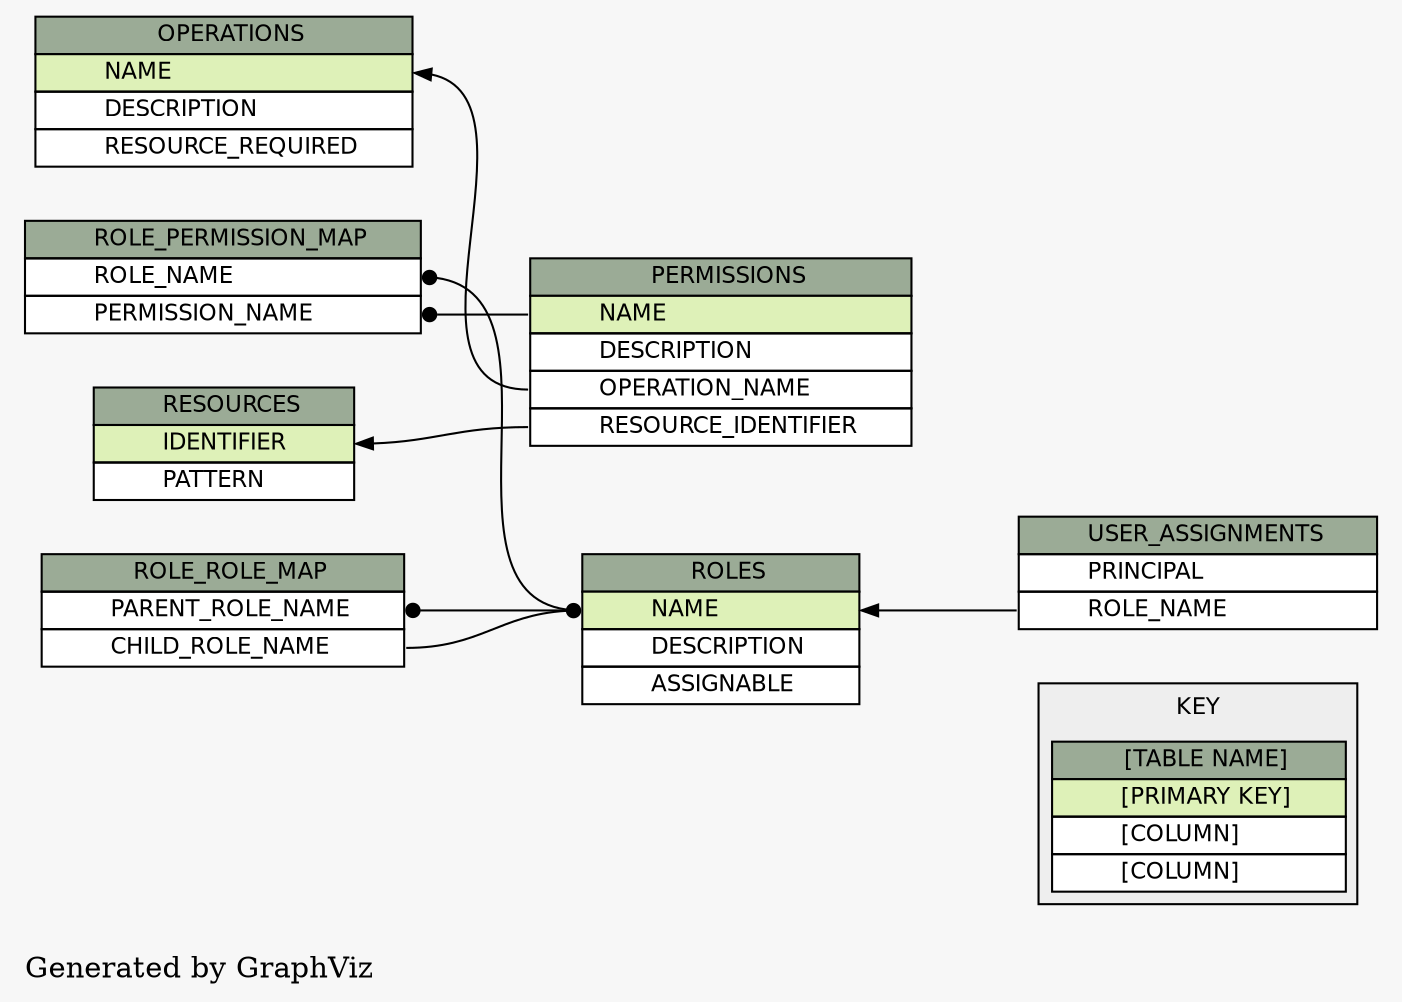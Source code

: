 // Graph of desired database structure.
//   Use GraphViz (available from www.graphviz.org) to generate the image.
// 
// Command line: dot -Tpng db-schema.dot -o db-schema.png

digraph structs {
  // Graph Defaults
  graph [
    rankdir="RL"
    bgcolor="#f7f7f7"
    label="\nGenerated by GraphViz"
    labeljust="l"
  ];

  // Node Defaults.
  node [
    fontname="Helvetica"
    fontsize="11"
    shape="plaintext"
  ];

  // Edge Defaults.  
  edge [
    arrowsize="0.8"
  ];

  // The Nodes
  "KEY" [
    label=<
    <TABLE BORDER="1" CELLBORDER="0" CELLSPACING="0" CELLPADDING="5" BGCOLOR="#EEEEEE">
    <TR><TD>KEY</TD></TR>
    <TR><TD>
    <TABLE BORDER="0" CELLBORDER="1" CELLSPACING="0" BGCOLOR="#ffffff">
      <TR><TD BGCOLOR="#9bab96" ALIGN="CENTER">
        [TABLE NAME]
      </TD></TR>
      <TR><TD ALIGN="LEFT" BGCOLOR="#def1b8">
        [PRIMARY KEY]
      </TD></TR>
      <TR><TD ALIGN="LEFT">
        [COLUMN]
      </TD></TR>
      <TR><TD ALIGN="LEFT">
        [COLUMN]
      </TD></TR>
    </TABLE>
    </TD></TR>
    </TABLE>>
  ];

  "ROLES" [
    label=<
    <TABLE BORDER="0" CELLBORDER="1" CELLSPACING="0" BGCOLOR="#ffffff">
      <TR><TD PORT="ROLES.heading" BGCOLOR="#9bab96" ALIGN="CENTER">
        ROLES
      </TD></TR>
      <TR><TD PORT="NAME" ALIGN="LEFT" BGCOLOR="#def1b8">
        NAME
      </TD></TR>
      <TR><TD PORT="DESCRIPTION" ALIGN="LEFT">
        DESCRIPTION
      </TD></TR>
      <TR><TD PORT="ASSIGNABLE" ALIGN="LEFT">
        ASSIGNABLE
      </TD></TR>
    </TABLE>>
  ];

  "ROLE_PERMISSION_MAP" [
    label=<
    <TABLE BORDER="0" CELLBORDER="1" CELLSPACING="0" BGCOLOR="#ffffff">
      <TR><TD PORT="ROLE_PERMISSION_MAP.heading" BGCOLOR="#9bab96" ALIGN="CENTER">
        ROLE_PERMISSION_MAP
      </TD></TR>
      <TR><TD PORT="ROLE_NAME" ALIGN="LEFT">
        ROLE_NAME
      </TD></TR>
      <TR><TD PORT="PERMISSION_NAME" ALIGN="LEFT">
        PERMISSION_NAME
      </TD></TR>
    </TABLE>>
  ];

  "ROLE_ROLE_MAP" [
    label=<
    <TABLE BORDER="0" CELLBORDER="1" CELLSPACING="0" BGCOLOR="#ffffff">
      <TR><TD PORT="ROLE_ROLE_MAP.heading" BGCOLOR="#9bab96" ALIGN="CENTER">
        ROLE_ROLE_MAP
      </TD></TR>
      <TR><TD PORT="PARENT_ROLE_NAME" ALIGN="LEFT">
        PARENT_ROLE_NAME
      </TD></TR>
      <TR><TD PORT="CHILD_ROLE_NAME" ALIGN="LEFT">
        CHILD_ROLE_NAME
      </TD></TR>
    </TABLE>>
  ];

  "PERMISSIONS" [
    label=<
    <TABLE BORDER="0" CELLBORDER="1" CELLSPACING="0" BGCOLOR="#ffffff">
      <TR><TD PORT="PERMISSIONS.heading" BGCOLOR="#9bab96" ALIGN="CENTER">
        PERMISSIONS
      </TD></TR>
      <TR><TD PORT="NAME" ALIGN="LEFT" BGCOLOR="#def1b8">
        NAME
      </TD></TR>
      <TR><TD PORT="DESCRIPTION" ALIGN="LEFT">
        DESCRIPTION
      </TD></TR>
      <TR><TD PORT="OPERATION_NAME" ALIGN="LEFT">
        OPERATION_NAME
      </TD></TR>
      <TR><TD PORT="RESOURCE_IDENTIFIER" ALIGN="LEFT">
        RESOURCE_IDENTIFIER
      </TD></TR>
    </TABLE>>
  ];

  "OPERATIONS" [
    label=<
    <TABLE BORDER="0" CELLBORDER="1" CELLSPACING="0" BGCOLOR="#ffffff">
      <TR><TD PORT="OPERATIONS.heading" BGCOLOR="#9bab96" ALIGN="CENTER">
        OPERATIONS
      </TD></TR>
      <TR><TD PORT="NAME" ALIGN="LEFT" BGCOLOR="#def1b8">
        NAME
      </TD></TR>
      <TR><TD PORT="DESCRIPTION" ALIGN="LEFT">
        DESCRIPTION
      </TD></TR>
      <TR><TD PORT="RESOURCE_REQUIRED" ALIGN="LEFT">
        RESOURCE_REQUIRED
      </TD></TR>
    </TABLE>>
  ];

  "RESOURCES" [
    label=<
    <TABLE BORDER="0" CELLBORDER="1" CELLSPACING="0" BGCOLOR="#ffffff">
      <TR><TD PORT="RESOURCES.heading" BGCOLOR="#9bab96" ALIGN="CENTER">
        RESOURCES
      </TD></TR>
      <TR><TD PORT="IDENTIFIER" ALIGN="LEFT" BGCOLOR="#def1b8">
        IDENTIFIER
      </TD></TR>
      <TR><TD PORT="PATTERN" ALIGN="LEFT">
        PATTERN
      </TD></TR>
    </TABLE>>
  ];

  "USER_ASSIGNMENTS" [
    label=<
    <TABLE BORDER="0" CELLBORDER="1" CELLSPACING="0" BGCOLOR="#ffffff">
      <TR><TD PORT="USER_ASSIGNMENTS.heading" BGCOLOR="#9bab96" ALIGN="CENTER">
        USER_ASSIGNMENTS
      </TD></TR>
      <TR><TD PORT="PRINCIPAL" ALIGN="LEFT">
        PRINCIPAL
      </TD></TR>
      <TR><TD PORT="ROLE_NAME" ALIGN="LEFT">
        ROLE_NAME
      </TD></TR>
    </TABLE>>
  ];

  // The Connections
  "PERMISSIONS":"NAME" ->
    "ROLE_PERMISSION_MAP":"PERMISSION_NAME"
    [arrowtail=none arrowhead=dot];

  "PERMISSIONS":"OPERATION_NAME":w ->
    "OPERATIONS":"NAME":e
    [arrowtail=none arrowhead=normal];

  "PERMISSIONS":"RESOURCE_IDENTIFIER" ->
    "RESOURCES":"IDENTIFIER"
    [arrowtail=none arrowhead=normal];

  "USER_ASSIGNMENTS":"ROLE_NAME" ->
    "ROLES":"NAME"
    [arrowtail=none arrowhead=normal];

  "ROLES":"NAME":w ->
    "ROLE_PERMISSION_MAP":"ROLE_NAME":e
    [arrowtail=none arrowhead=dot];

  "ROLES":"NAME" ->
    "ROLE_ROLE_MAP":"PARENT_ROLE_NAME"
    [arrowtail=none arrowhead=dot];

  "ROLE_ROLE_MAP":"CHILD_ROLE_NAME" ->
    "ROLES":"NAME"
    [arrowtail=none arrowhead=dot];
}
